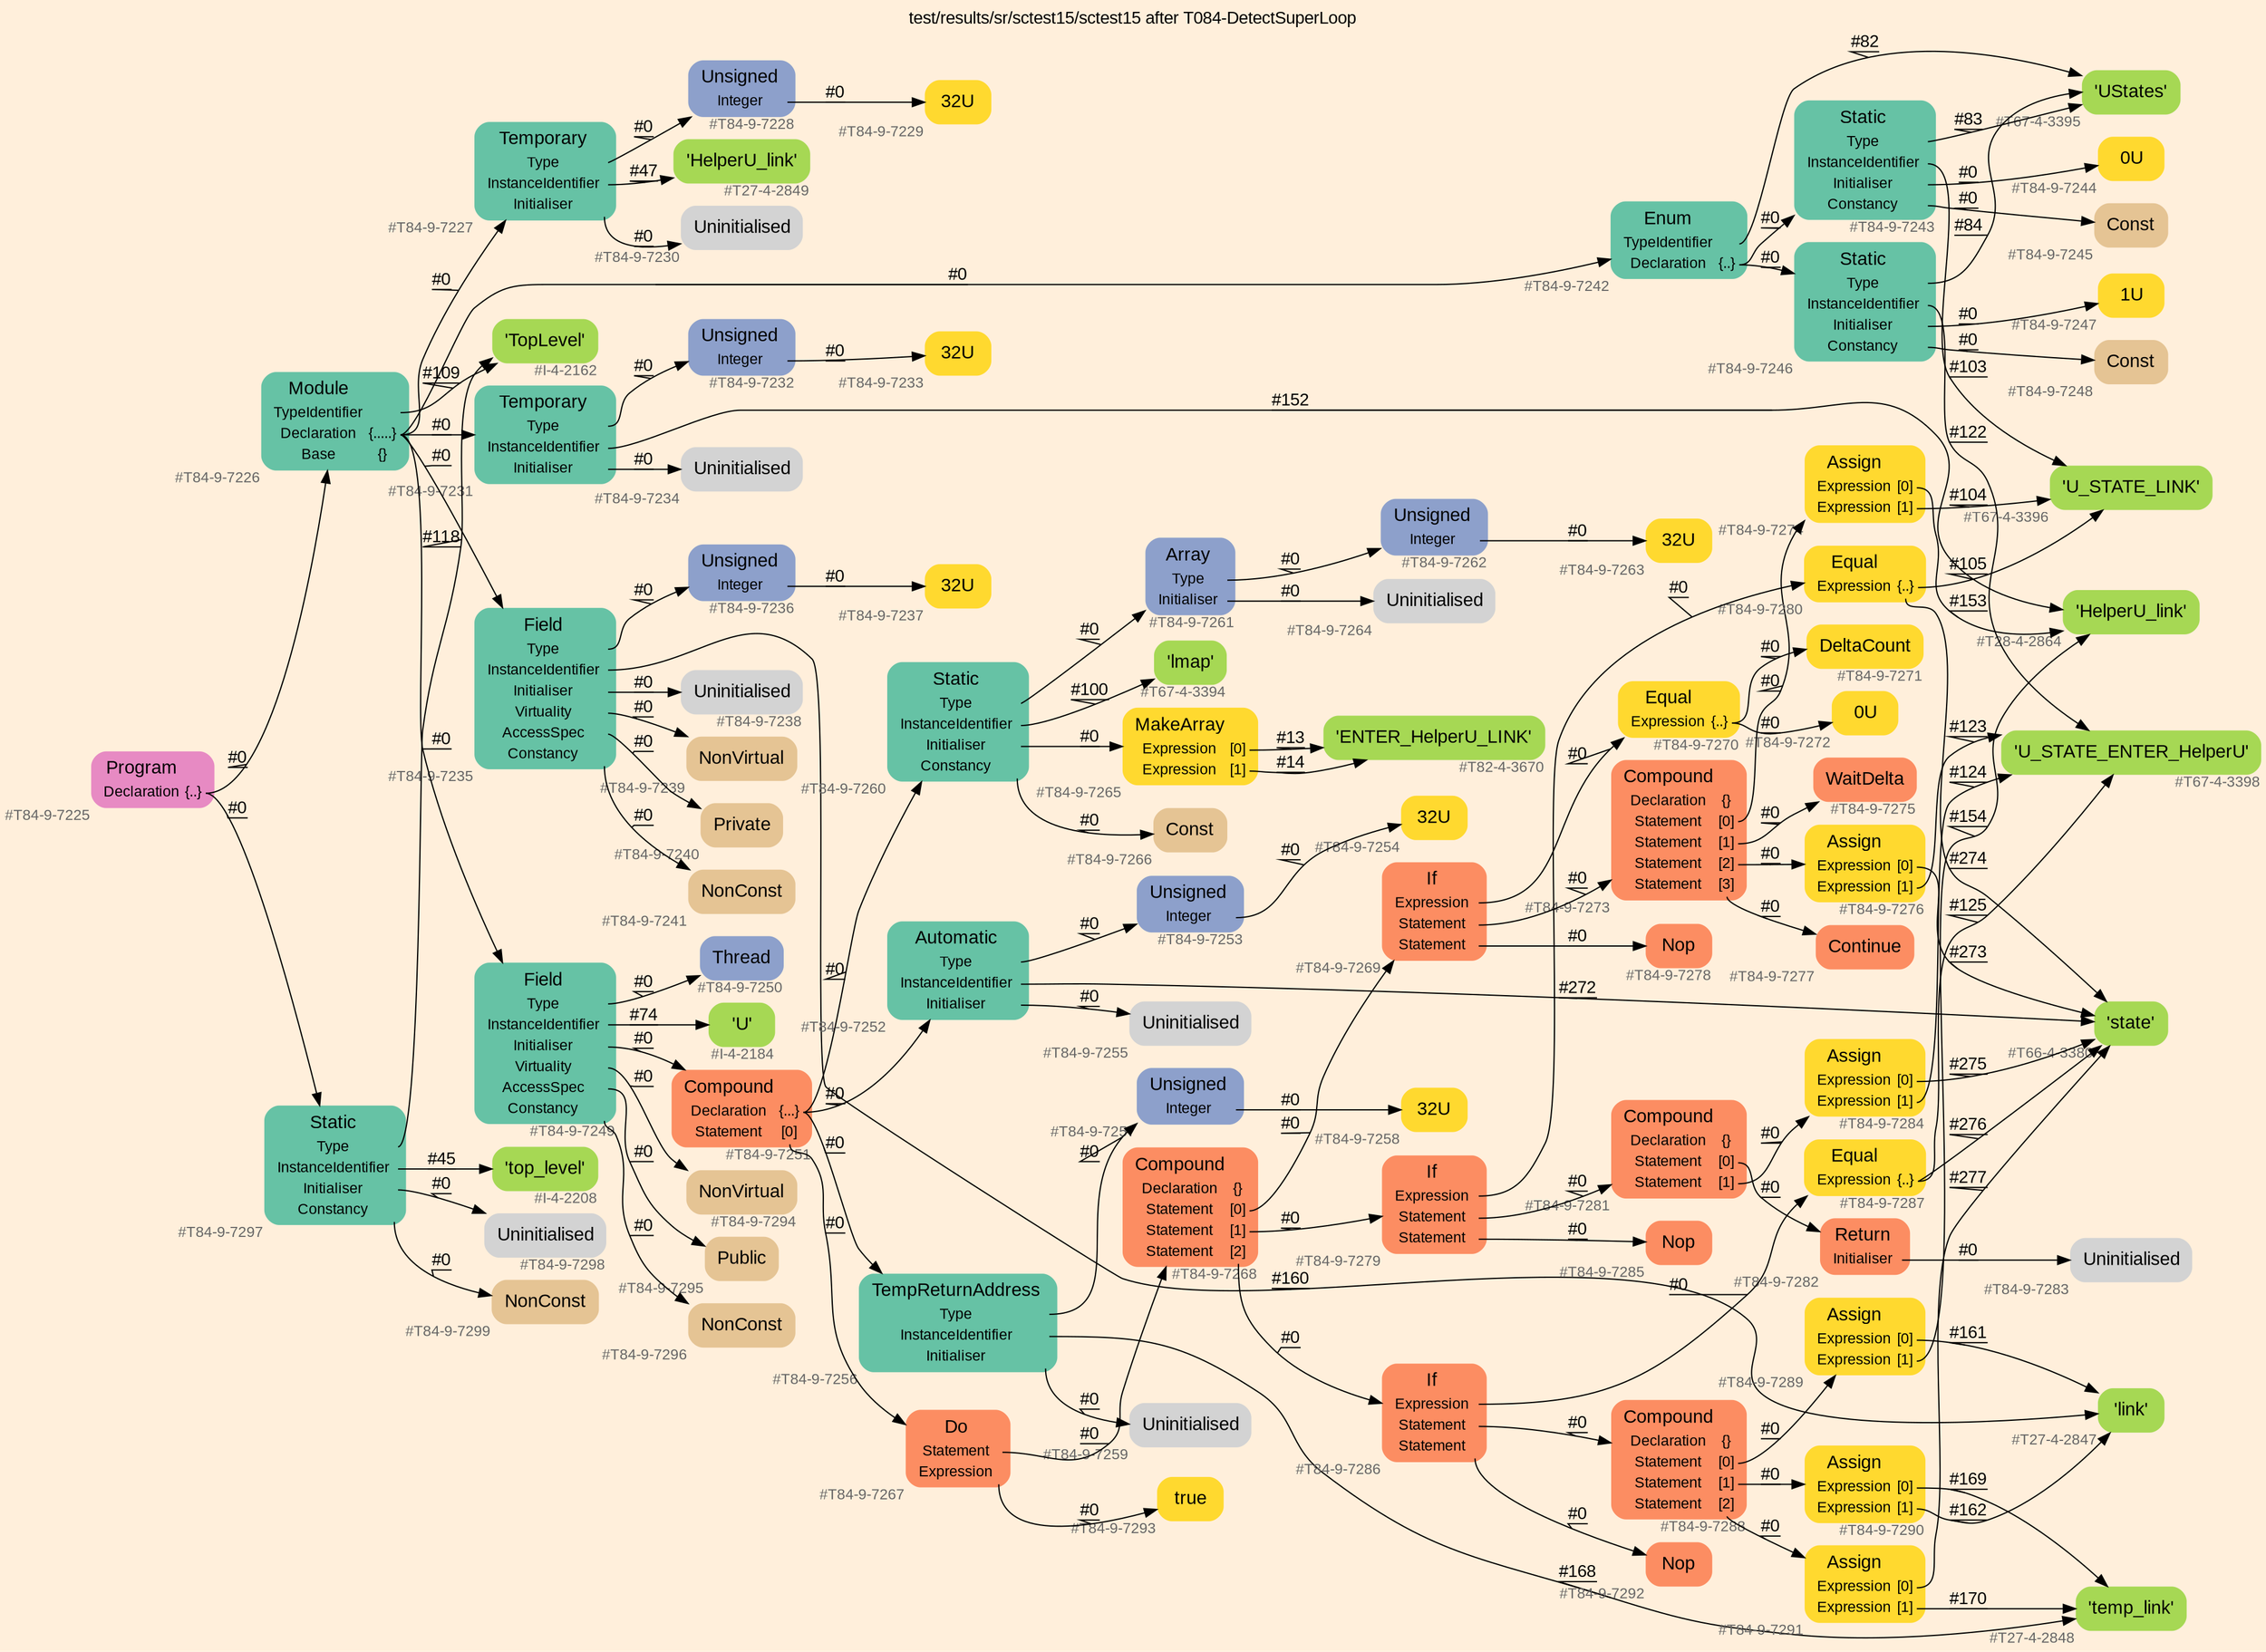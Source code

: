 digraph "test/results/sr/sctest15/sctest15 after T084-DetectSuperLoop" {
label = "test/results/sr/sctest15/sctest15 after T084-DetectSuperLoop"
labelloc = t
graph [
    rankdir = "LR"
    ranksep = 0.3
    bgcolor = antiquewhite1
    color = black
    fontcolor = black
    fontname = "Arial"
];
node [
    fontname = "Arial"
];
edge [
    fontname = "Arial"
];

// -------------------- node figure --------------------
// -------- block #T84-9-7225 ----------
"#T84-9-7225" [
    fillcolor = "/set28/4"
    xlabel = "#T84-9-7225"
    fontsize = "12"
    fontcolor = grey40
    shape = "plaintext"
    label = <<TABLE BORDER="0" CELLBORDER="0" CELLSPACING="0">
     <TR><TD><FONT COLOR="black" POINT-SIZE="15">Program</FONT></TD></TR>
     <TR><TD><FONT COLOR="black" POINT-SIZE="12">Declaration</FONT></TD><TD PORT="port0"><FONT COLOR="black" POINT-SIZE="12">{..}</FONT></TD></TR>
    </TABLE>>
    style = "rounded,filled"
];

// -------- block #T84-9-7226 ----------
"#T84-9-7226" [
    fillcolor = "/set28/1"
    xlabel = "#T84-9-7226"
    fontsize = "12"
    fontcolor = grey40
    shape = "plaintext"
    label = <<TABLE BORDER="0" CELLBORDER="0" CELLSPACING="0">
     <TR><TD><FONT COLOR="black" POINT-SIZE="15">Module</FONT></TD></TR>
     <TR><TD><FONT COLOR="black" POINT-SIZE="12">TypeIdentifier</FONT></TD><TD PORT="port0"></TD></TR>
     <TR><TD><FONT COLOR="black" POINT-SIZE="12">Declaration</FONT></TD><TD PORT="port1"><FONT COLOR="black" POINT-SIZE="12">{.....}</FONT></TD></TR>
     <TR><TD><FONT COLOR="black" POINT-SIZE="12">Base</FONT></TD><TD PORT="port2"><FONT COLOR="black" POINT-SIZE="12">{}</FONT></TD></TR>
    </TABLE>>
    style = "rounded,filled"
];

// -------- block #I-4-2162 ----------
"#I-4-2162" [
    fillcolor = "/set28/5"
    xlabel = "#I-4-2162"
    fontsize = "12"
    fontcolor = grey40
    shape = "plaintext"
    label = <<TABLE BORDER="0" CELLBORDER="0" CELLSPACING="0">
     <TR><TD><FONT COLOR="black" POINT-SIZE="15">'TopLevel'</FONT></TD></TR>
    </TABLE>>
    style = "rounded,filled"
];

// -------- block #T84-9-7227 ----------
"#T84-9-7227" [
    fillcolor = "/set28/1"
    xlabel = "#T84-9-7227"
    fontsize = "12"
    fontcolor = grey40
    shape = "plaintext"
    label = <<TABLE BORDER="0" CELLBORDER="0" CELLSPACING="0">
     <TR><TD><FONT COLOR="black" POINT-SIZE="15">Temporary</FONT></TD></TR>
     <TR><TD><FONT COLOR="black" POINT-SIZE="12">Type</FONT></TD><TD PORT="port0"></TD></TR>
     <TR><TD><FONT COLOR="black" POINT-SIZE="12">InstanceIdentifier</FONT></TD><TD PORT="port1"></TD></TR>
     <TR><TD><FONT COLOR="black" POINT-SIZE="12">Initialiser</FONT></TD><TD PORT="port2"></TD></TR>
    </TABLE>>
    style = "rounded,filled"
];

// -------- block #T84-9-7228 ----------
"#T84-9-7228" [
    fillcolor = "/set28/3"
    xlabel = "#T84-9-7228"
    fontsize = "12"
    fontcolor = grey40
    shape = "plaintext"
    label = <<TABLE BORDER="0" CELLBORDER="0" CELLSPACING="0">
     <TR><TD><FONT COLOR="black" POINT-SIZE="15">Unsigned</FONT></TD></TR>
     <TR><TD><FONT COLOR="black" POINT-SIZE="12">Integer</FONT></TD><TD PORT="port0"></TD></TR>
    </TABLE>>
    style = "rounded,filled"
];

// -------- block #T84-9-7229 ----------
"#T84-9-7229" [
    fillcolor = "/set28/6"
    xlabel = "#T84-9-7229"
    fontsize = "12"
    fontcolor = grey40
    shape = "plaintext"
    label = <<TABLE BORDER="0" CELLBORDER="0" CELLSPACING="0">
     <TR><TD><FONT COLOR="black" POINT-SIZE="15">32U</FONT></TD></TR>
    </TABLE>>
    style = "rounded,filled"
];

// -------- block #T27-4-2849 ----------
"#T27-4-2849" [
    fillcolor = "/set28/5"
    xlabel = "#T27-4-2849"
    fontsize = "12"
    fontcolor = grey40
    shape = "plaintext"
    label = <<TABLE BORDER="0" CELLBORDER="0" CELLSPACING="0">
     <TR><TD><FONT COLOR="black" POINT-SIZE="15">'HelperU_link'</FONT></TD></TR>
    </TABLE>>
    style = "rounded,filled"
];

// -------- block #T84-9-7230 ----------
"#T84-9-7230" [
    xlabel = "#T84-9-7230"
    fontsize = "12"
    fontcolor = grey40
    shape = "plaintext"
    label = <<TABLE BORDER="0" CELLBORDER="0" CELLSPACING="0">
     <TR><TD><FONT COLOR="black" POINT-SIZE="15">Uninitialised</FONT></TD></TR>
    </TABLE>>
    style = "rounded,filled"
];

// -------- block #T84-9-7231 ----------
"#T84-9-7231" [
    fillcolor = "/set28/1"
    xlabel = "#T84-9-7231"
    fontsize = "12"
    fontcolor = grey40
    shape = "plaintext"
    label = <<TABLE BORDER="0" CELLBORDER="0" CELLSPACING="0">
     <TR><TD><FONT COLOR="black" POINT-SIZE="15">Temporary</FONT></TD></TR>
     <TR><TD><FONT COLOR="black" POINT-SIZE="12">Type</FONT></TD><TD PORT="port0"></TD></TR>
     <TR><TD><FONT COLOR="black" POINT-SIZE="12">InstanceIdentifier</FONT></TD><TD PORT="port1"></TD></TR>
     <TR><TD><FONT COLOR="black" POINT-SIZE="12">Initialiser</FONT></TD><TD PORT="port2"></TD></TR>
    </TABLE>>
    style = "rounded,filled"
];

// -------- block #T84-9-7232 ----------
"#T84-9-7232" [
    fillcolor = "/set28/3"
    xlabel = "#T84-9-7232"
    fontsize = "12"
    fontcolor = grey40
    shape = "plaintext"
    label = <<TABLE BORDER="0" CELLBORDER="0" CELLSPACING="0">
     <TR><TD><FONT COLOR="black" POINT-SIZE="15">Unsigned</FONT></TD></TR>
     <TR><TD><FONT COLOR="black" POINT-SIZE="12">Integer</FONT></TD><TD PORT="port0"></TD></TR>
    </TABLE>>
    style = "rounded,filled"
];

// -------- block #T84-9-7233 ----------
"#T84-9-7233" [
    fillcolor = "/set28/6"
    xlabel = "#T84-9-7233"
    fontsize = "12"
    fontcolor = grey40
    shape = "plaintext"
    label = <<TABLE BORDER="0" CELLBORDER="0" CELLSPACING="0">
     <TR><TD><FONT COLOR="black" POINT-SIZE="15">32U</FONT></TD></TR>
    </TABLE>>
    style = "rounded,filled"
];

// -------- block #T28-4-2864 ----------
"#T28-4-2864" [
    fillcolor = "/set28/5"
    xlabel = "#T28-4-2864"
    fontsize = "12"
    fontcolor = grey40
    shape = "plaintext"
    label = <<TABLE BORDER="0" CELLBORDER="0" CELLSPACING="0">
     <TR><TD><FONT COLOR="black" POINT-SIZE="15">'HelperU_link'</FONT></TD></TR>
    </TABLE>>
    style = "rounded,filled"
];

// -------- block #T84-9-7234 ----------
"#T84-9-7234" [
    xlabel = "#T84-9-7234"
    fontsize = "12"
    fontcolor = grey40
    shape = "plaintext"
    label = <<TABLE BORDER="0" CELLBORDER="0" CELLSPACING="0">
     <TR><TD><FONT COLOR="black" POINT-SIZE="15">Uninitialised</FONT></TD></TR>
    </TABLE>>
    style = "rounded,filled"
];

// -------- block #T84-9-7235 ----------
"#T84-9-7235" [
    fillcolor = "/set28/1"
    xlabel = "#T84-9-7235"
    fontsize = "12"
    fontcolor = grey40
    shape = "plaintext"
    label = <<TABLE BORDER="0" CELLBORDER="0" CELLSPACING="0">
     <TR><TD><FONT COLOR="black" POINT-SIZE="15">Field</FONT></TD></TR>
     <TR><TD><FONT COLOR="black" POINT-SIZE="12">Type</FONT></TD><TD PORT="port0"></TD></TR>
     <TR><TD><FONT COLOR="black" POINT-SIZE="12">InstanceIdentifier</FONT></TD><TD PORT="port1"></TD></TR>
     <TR><TD><FONT COLOR="black" POINT-SIZE="12">Initialiser</FONT></TD><TD PORT="port2"></TD></TR>
     <TR><TD><FONT COLOR="black" POINT-SIZE="12">Virtuality</FONT></TD><TD PORT="port3"></TD></TR>
     <TR><TD><FONT COLOR="black" POINT-SIZE="12">AccessSpec</FONT></TD><TD PORT="port4"></TD></TR>
     <TR><TD><FONT COLOR="black" POINT-SIZE="12">Constancy</FONT></TD><TD PORT="port5"></TD></TR>
    </TABLE>>
    style = "rounded,filled"
];

// -------- block #T84-9-7236 ----------
"#T84-9-7236" [
    fillcolor = "/set28/3"
    xlabel = "#T84-9-7236"
    fontsize = "12"
    fontcolor = grey40
    shape = "plaintext"
    label = <<TABLE BORDER="0" CELLBORDER="0" CELLSPACING="0">
     <TR><TD><FONT COLOR="black" POINT-SIZE="15">Unsigned</FONT></TD></TR>
     <TR><TD><FONT COLOR="black" POINT-SIZE="12">Integer</FONT></TD><TD PORT="port0"></TD></TR>
    </TABLE>>
    style = "rounded,filled"
];

// -------- block #T84-9-7237 ----------
"#T84-9-7237" [
    fillcolor = "/set28/6"
    xlabel = "#T84-9-7237"
    fontsize = "12"
    fontcolor = grey40
    shape = "plaintext"
    label = <<TABLE BORDER="0" CELLBORDER="0" CELLSPACING="0">
     <TR><TD><FONT COLOR="black" POINT-SIZE="15">32U</FONT></TD></TR>
    </TABLE>>
    style = "rounded,filled"
];

// -------- block #T27-4-2847 ----------
"#T27-4-2847" [
    fillcolor = "/set28/5"
    xlabel = "#T27-4-2847"
    fontsize = "12"
    fontcolor = grey40
    shape = "plaintext"
    label = <<TABLE BORDER="0" CELLBORDER="0" CELLSPACING="0">
     <TR><TD><FONT COLOR="black" POINT-SIZE="15">'link'</FONT></TD></TR>
    </TABLE>>
    style = "rounded,filled"
];

// -------- block #T84-9-7238 ----------
"#T84-9-7238" [
    xlabel = "#T84-9-7238"
    fontsize = "12"
    fontcolor = grey40
    shape = "plaintext"
    label = <<TABLE BORDER="0" CELLBORDER="0" CELLSPACING="0">
     <TR><TD><FONT COLOR="black" POINT-SIZE="15">Uninitialised</FONT></TD></TR>
    </TABLE>>
    style = "rounded,filled"
];

// -------- block #T84-9-7239 ----------
"#T84-9-7239" [
    fillcolor = "/set28/7"
    xlabel = "#T84-9-7239"
    fontsize = "12"
    fontcolor = grey40
    shape = "plaintext"
    label = <<TABLE BORDER="0" CELLBORDER="0" CELLSPACING="0">
     <TR><TD><FONT COLOR="black" POINT-SIZE="15">NonVirtual</FONT></TD></TR>
    </TABLE>>
    style = "rounded,filled"
];

// -------- block #T84-9-7240 ----------
"#T84-9-7240" [
    fillcolor = "/set28/7"
    xlabel = "#T84-9-7240"
    fontsize = "12"
    fontcolor = grey40
    shape = "plaintext"
    label = <<TABLE BORDER="0" CELLBORDER="0" CELLSPACING="0">
     <TR><TD><FONT COLOR="black" POINT-SIZE="15">Private</FONT></TD></TR>
    </TABLE>>
    style = "rounded,filled"
];

// -------- block #T84-9-7241 ----------
"#T84-9-7241" [
    fillcolor = "/set28/7"
    xlabel = "#T84-9-7241"
    fontsize = "12"
    fontcolor = grey40
    shape = "plaintext"
    label = <<TABLE BORDER="0" CELLBORDER="0" CELLSPACING="0">
     <TR><TD><FONT COLOR="black" POINT-SIZE="15">NonConst</FONT></TD></TR>
    </TABLE>>
    style = "rounded,filled"
];

// -------- block #T84-9-7242 ----------
"#T84-9-7242" [
    fillcolor = "/set28/1"
    xlabel = "#T84-9-7242"
    fontsize = "12"
    fontcolor = grey40
    shape = "plaintext"
    label = <<TABLE BORDER="0" CELLBORDER="0" CELLSPACING="0">
     <TR><TD><FONT COLOR="black" POINT-SIZE="15">Enum</FONT></TD></TR>
     <TR><TD><FONT COLOR="black" POINT-SIZE="12">TypeIdentifier</FONT></TD><TD PORT="port0"></TD></TR>
     <TR><TD><FONT COLOR="black" POINT-SIZE="12">Declaration</FONT></TD><TD PORT="port1"><FONT COLOR="black" POINT-SIZE="12">{..}</FONT></TD></TR>
    </TABLE>>
    style = "rounded,filled"
];

// -------- block #T67-4-3395 ----------
"#T67-4-3395" [
    fillcolor = "/set28/5"
    xlabel = "#T67-4-3395"
    fontsize = "12"
    fontcolor = grey40
    shape = "plaintext"
    label = <<TABLE BORDER="0" CELLBORDER="0" CELLSPACING="0">
     <TR><TD><FONT COLOR="black" POINT-SIZE="15">'UStates'</FONT></TD></TR>
    </TABLE>>
    style = "rounded,filled"
];

// -------- block #T84-9-7243 ----------
"#T84-9-7243" [
    fillcolor = "/set28/1"
    xlabel = "#T84-9-7243"
    fontsize = "12"
    fontcolor = grey40
    shape = "plaintext"
    label = <<TABLE BORDER="0" CELLBORDER="0" CELLSPACING="0">
     <TR><TD><FONT COLOR="black" POINT-SIZE="15">Static</FONT></TD></TR>
     <TR><TD><FONT COLOR="black" POINT-SIZE="12">Type</FONT></TD><TD PORT="port0"></TD></TR>
     <TR><TD><FONT COLOR="black" POINT-SIZE="12">InstanceIdentifier</FONT></TD><TD PORT="port1"></TD></TR>
     <TR><TD><FONT COLOR="black" POINT-SIZE="12">Initialiser</FONT></TD><TD PORT="port2"></TD></TR>
     <TR><TD><FONT COLOR="black" POINT-SIZE="12">Constancy</FONT></TD><TD PORT="port3"></TD></TR>
    </TABLE>>
    style = "rounded,filled"
];

// -------- block #T67-4-3396 ----------
"#T67-4-3396" [
    fillcolor = "/set28/5"
    xlabel = "#T67-4-3396"
    fontsize = "12"
    fontcolor = grey40
    shape = "plaintext"
    label = <<TABLE BORDER="0" CELLBORDER="0" CELLSPACING="0">
     <TR><TD><FONT COLOR="black" POINT-SIZE="15">'U_STATE_LINK'</FONT></TD></TR>
    </TABLE>>
    style = "rounded,filled"
];

// -------- block #T84-9-7244 ----------
"#T84-9-7244" [
    fillcolor = "/set28/6"
    xlabel = "#T84-9-7244"
    fontsize = "12"
    fontcolor = grey40
    shape = "plaintext"
    label = <<TABLE BORDER="0" CELLBORDER="0" CELLSPACING="0">
     <TR><TD><FONT COLOR="black" POINT-SIZE="15">0U</FONT></TD></TR>
    </TABLE>>
    style = "rounded,filled"
];

// -------- block #T84-9-7245 ----------
"#T84-9-7245" [
    fillcolor = "/set28/7"
    xlabel = "#T84-9-7245"
    fontsize = "12"
    fontcolor = grey40
    shape = "plaintext"
    label = <<TABLE BORDER="0" CELLBORDER="0" CELLSPACING="0">
     <TR><TD><FONT COLOR="black" POINT-SIZE="15">Const</FONT></TD></TR>
    </TABLE>>
    style = "rounded,filled"
];

// -------- block #T84-9-7246 ----------
"#T84-9-7246" [
    fillcolor = "/set28/1"
    xlabel = "#T84-9-7246"
    fontsize = "12"
    fontcolor = grey40
    shape = "plaintext"
    label = <<TABLE BORDER="0" CELLBORDER="0" CELLSPACING="0">
     <TR><TD><FONT COLOR="black" POINT-SIZE="15">Static</FONT></TD></TR>
     <TR><TD><FONT COLOR="black" POINT-SIZE="12">Type</FONT></TD><TD PORT="port0"></TD></TR>
     <TR><TD><FONT COLOR="black" POINT-SIZE="12">InstanceIdentifier</FONT></TD><TD PORT="port1"></TD></TR>
     <TR><TD><FONT COLOR="black" POINT-SIZE="12">Initialiser</FONT></TD><TD PORT="port2"></TD></TR>
     <TR><TD><FONT COLOR="black" POINT-SIZE="12">Constancy</FONT></TD><TD PORT="port3"></TD></TR>
    </TABLE>>
    style = "rounded,filled"
];

// -------- block #T67-4-3398 ----------
"#T67-4-3398" [
    fillcolor = "/set28/5"
    xlabel = "#T67-4-3398"
    fontsize = "12"
    fontcolor = grey40
    shape = "plaintext"
    label = <<TABLE BORDER="0" CELLBORDER="0" CELLSPACING="0">
     <TR><TD><FONT COLOR="black" POINT-SIZE="15">'U_STATE_ENTER_HelperU'</FONT></TD></TR>
    </TABLE>>
    style = "rounded,filled"
];

// -------- block #T84-9-7247 ----------
"#T84-9-7247" [
    fillcolor = "/set28/6"
    xlabel = "#T84-9-7247"
    fontsize = "12"
    fontcolor = grey40
    shape = "plaintext"
    label = <<TABLE BORDER="0" CELLBORDER="0" CELLSPACING="0">
     <TR><TD><FONT COLOR="black" POINT-SIZE="15">1U</FONT></TD></TR>
    </TABLE>>
    style = "rounded,filled"
];

// -------- block #T84-9-7248 ----------
"#T84-9-7248" [
    fillcolor = "/set28/7"
    xlabel = "#T84-9-7248"
    fontsize = "12"
    fontcolor = grey40
    shape = "plaintext"
    label = <<TABLE BORDER="0" CELLBORDER="0" CELLSPACING="0">
     <TR><TD><FONT COLOR="black" POINT-SIZE="15">Const</FONT></TD></TR>
    </TABLE>>
    style = "rounded,filled"
];

// -------- block #T84-9-7249 ----------
"#T84-9-7249" [
    fillcolor = "/set28/1"
    xlabel = "#T84-9-7249"
    fontsize = "12"
    fontcolor = grey40
    shape = "plaintext"
    label = <<TABLE BORDER="0" CELLBORDER="0" CELLSPACING="0">
     <TR><TD><FONT COLOR="black" POINT-SIZE="15">Field</FONT></TD></TR>
     <TR><TD><FONT COLOR="black" POINT-SIZE="12">Type</FONT></TD><TD PORT="port0"></TD></TR>
     <TR><TD><FONT COLOR="black" POINT-SIZE="12">InstanceIdentifier</FONT></TD><TD PORT="port1"></TD></TR>
     <TR><TD><FONT COLOR="black" POINT-SIZE="12">Initialiser</FONT></TD><TD PORT="port2"></TD></TR>
     <TR><TD><FONT COLOR="black" POINT-SIZE="12">Virtuality</FONT></TD><TD PORT="port3"></TD></TR>
     <TR><TD><FONT COLOR="black" POINT-SIZE="12">AccessSpec</FONT></TD><TD PORT="port4"></TD></TR>
     <TR><TD><FONT COLOR="black" POINT-SIZE="12">Constancy</FONT></TD><TD PORT="port5"></TD></TR>
    </TABLE>>
    style = "rounded,filled"
];

// -------- block #T84-9-7250 ----------
"#T84-9-7250" [
    fillcolor = "/set28/3"
    xlabel = "#T84-9-7250"
    fontsize = "12"
    fontcolor = grey40
    shape = "plaintext"
    label = <<TABLE BORDER="0" CELLBORDER="0" CELLSPACING="0">
     <TR><TD><FONT COLOR="black" POINT-SIZE="15">Thread</FONT></TD></TR>
    </TABLE>>
    style = "rounded,filled"
];

// -------- block #I-4-2184 ----------
"#I-4-2184" [
    fillcolor = "/set28/5"
    xlabel = "#I-4-2184"
    fontsize = "12"
    fontcolor = grey40
    shape = "plaintext"
    label = <<TABLE BORDER="0" CELLBORDER="0" CELLSPACING="0">
     <TR><TD><FONT COLOR="black" POINT-SIZE="15">'U'</FONT></TD></TR>
    </TABLE>>
    style = "rounded,filled"
];

// -------- block #T84-9-7251 ----------
"#T84-9-7251" [
    fillcolor = "/set28/2"
    xlabel = "#T84-9-7251"
    fontsize = "12"
    fontcolor = grey40
    shape = "plaintext"
    label = <<TABLE BORDER="0" CELLBORDER="0" CELLSPACING="0">
     <TR><TD><FONT COLOR="black" POINT-SIZE="15">Compound</FONT></TD></TR>
     <TR><TD><FONT COLOR="black" POINT-SIZE="12">Declaration</FONT></TD><TD PORT="port0"><FONT COLOR="black" POINT-SIZE="12">{...}</FONT></TD></TR>
     <TR><TD><FONT COLOR="black" POINT-SIZE="12">Statement</FONT></TD><TD PORT="port1"><FONT COLOR="black" POINT-SIZE="12">[0]</FONT></TD></TR>
    </TABLE>>
    style = "rounded,filled"
];

// -------- block #T84-9-7252 ----------
"#T84-9-7252" [
    fillcolor = "/set28/1"
    xlabel = "#T84-9-7252"
    fontsize = "12"
    fontcolor = grey40
    shape = "plaintext"
    label = <<TABLE BORDER="0" CELLBORDER="0" CELLSPACING="0">
     <TR><TD><FONT COLOR="black" POINT-SIZE="15">Automatic</FONT></TD></TR>
     <TR><TD><FONT COLOR="black" POINT-SIZE="12">Type</FONT></TD><TD PORT="port0"></TD></TR>
     <TR><TD><FONT COLOR="black" POINT-SIZE="12">InstanceIdentifier</FONT></TD><TD PORT="port1"></TD></TR>
     <TR><TD><FONT COLOR="black" POINT-SIZE="12">Initialiser</FONT></TD><TD PORT="port2"></TD></TR>
    </TABLE>>
    style = "rounded,filled"
];

// -------- block #T84-9-7253 ----------
"#T84-9-7253" [
    fillcolor = "/set28/3"
    xlabel = "#T84-9-7253"
    fontsize = "12"
    fontcolor = grey40
    shape = "plaintext"
    label = <<TABLE BORDER="0" CELLBORDER="0" CELLSPACING="0">
     <TR><TD><FONT COLOR="black" POINT-SIZE="15">Unsigned</FONT></TD></TR>
     <TR><TD><FONT COLOR="black" POINT-SIZE="12">Integer</FONT></TD><TD PORT="port0"></TD></TR>
    </TABLE>>
    style = "rounded,filled"
];

// -------- block #T84-9-7254 ----------
"#T84-9-7254" [
    fillcolor = "/set28/6"
    xlabel = "#T84-9-7254"
    fontsize = "12"
    fontcolor = grey40
    shape = "plaintext"
    label = <<TABLE BORDER="0" CELLBORDER="0" CELLSPACING="0">
     <TR><TD><FONT COLOR="black" POINT-SIZE="15">32U</FONT></TD></TR>
    </TABLE>>
    style = "rounded,filled"
];

// -------- block #T66-4-3380 ----------
"#T66-4-3380" [
    fillcolor = "/set28/5"
    xlabel = "#T66-4-3380"
    fontsize = "12"
    fontcolor = grey40
    shape = "plaintext"
    label = <<TABLE BORDER="0" CELLBORDER="0" CELLSPACING="0">
     <TR><TD><FONT COLOR="black" POINT-SIZE="15">'state'</FONT></TD></TR>
    </TABLE>>
    style = "rounded,filled"
];

// -------- block #T84-9-7255 ----------
"#T84-9-7255" [
    xlabel = "#T84-9-7255"
    fontsize = "12"
    fontcolor = grey40
    shape = "plaintext"
    label = <<TABLE BORDER="0" CELLBORDER="0" CELLSPACING="0">
     <TR><TD><FONT COLOR="black" POINT-SIZE="15">Uninitialised</FONT></TD></TR>
    </TABLE>>
    style = "rounded,filled"
];

// -------- block #T84-9-7256 ----------
"#T84-9-7256" [
    fillcolor = "/set28/1"
    xlabel = "#T84-9-7256"
    fontsize = "12"
    fontcolor = grey40
    shape = "plaintext"
    label = <<TABLE BORDER="0" CELLBORDER="0" CELLSPACING="0">
     <TR><TD><FONT COLOR="black" POINT-SIZE="15">TempReturnAddress</FONT></TD></TR>
     <TR><TD><FONT COLOR="black" POINT-SIZE="12">Type</FONT></TD><TD PORT="port0"></TD></TR>
     <TR><TD><FONT COLOR="black" POINT-SIZE="12">InstanceIdentifier</FONT></TD><TD PORT="port1"></TD></TR>
     <TR><TD><FONT COLOR="black" POINT-SIZE="12">Initialiser</FONT></TD><TD PORT="port2"></TD></TR>
    </TABLE>>
    style = "rounded,filled"
];

// -------- block #T84-9-7257 ----------
"#T84-9-7257" [
    fillcolor = "/set28/3"
    xlabel = "#T84-9-7257"
    fontsize = "12"
    fontcolor = grey40
    shape = "plaintext"
    label = <<TABLE BORDER="0" CELLBORDER="0" CELLSPACING="0">
     <TR><TD><FONT COLOR="black" POINT-SIZE="15">Unsigned</FONT></TD></TR>
     <TR><TD><FONT COLOR="black" POINT-SIZE="12">Integer</FONT></TD><TD PORT="port0"></TD></TR>
    </TABLE>>
    style = "rounded,filled"
];

// -------- block #T84-9-7258 ----------
"#T84-9-7258" [
    fillcolor = "/set28/6"
    xlabel = "#T84-9-7258"
    fontsize = "12"
    fontcolor = grey40
    shape = "plaintext"
    label = <<TABLE BORDER="0" CELLBORDER="0" CELLSPACING="0">
     <TR><TD><FONT COLOR="black" POINT-SIZE="15">32U</FONT></TD></TR>
    </TABLE>>
    style = "rounded,filled"
];

// -------- block #T27-4-2848 ----------
"#T27-4-2848" [
    fillcolor = "/set28/5"
    xlabel = "#T27-4-2848"
    fontsize = "12"
    fontcolor = grey40
    shape = "plaintext"
    label = <<TABLE BORDER="0" CELLBORDER="0" CELLSPACING="0">
     <TR><TD><FONT COLOR="black" POINT-SIZE="15">'temp_link'</FONT></TD></TR>
    </TABLE>>
    style = "rounded,filled"
];

// -------- block #T84-9-7259 ----------
"#T84-9-7259" [
    xlabel = "#T84-9-7259"
    fontsize = "12"
    fontcolor = grey40
    shape = "plaintext"
    label = <<TABLE BORDER="0" CELLBORDER="0" CELLSPACING="0">
     <TR><TD><FONT COLOR="black" POINT-SIZE="15">Uninitialised</FONT></TD></TR>
    </TABLE>>
    style = "rounded,filled"
];

// -------- block #T84-9-7260 ----------
"#T84-9-7260" [
    fillcolor = "/set28/1"
    xlabel = "#T84-9-7260"
    fontsize = "12"
    fontcolor = grey40
    shape = "plaintext"
    label = <<TABLE BORDER="0" CELLBORDER="0" CELLSPACING="0">
     <TR><TD><FONT COLOR="black" POINT-SIZE="15">Static</FONT></TD></TR>
     <TR><TD><FONT COLOR="black" POINT-SIZE="12">Type</FONT></TD><TD PORT="port0"></TD></TR>
     <TR><TD><FONT COLOR="black" POINT-SIZE="12">InstanceIdentifier</FONT></TD><TD PORT="port1"></TD></TR>
     <TR><TD><FONT COLOR="black" POINT-SIZE="12">Initialiser</FONT></TD><TD PORT="port2"></TD></TR>
     <TR><TD><FONT COLOR="black" POINT-SIZE="12">Constancy</FONT></TD><TD PORT="port3"></TD></TR>
    </TABLE>>
    style = "rounded,filled"
];

// -------- block #T84-9-7261 ----------
"#T84-9-7261" [
    fillcolor = "/set28/3"
    xlabel = "#T84-9-7261"
    fontsize = "12"
    fontcolor = grey40
    shape = "plaintext"
    label = <<TABLE BORDER="0" CELLBORDER="0" CELLSPACING="0">
     <TR><TD><FONT COLOR="black" POINT-SIZE="15">Array</FONT></TD></TR>
     <TR><TD><FONT COLOR="black" POINT-SIZE="12">Type</FONT></TD><TD PORT="port0"></TD></TR>
     <TR><TD><FONT COLOR="black" POINT-SIZE="12">Initialiser</FONT></TD><TD PORT="port1"></TD></TR>
    </TABLE>>
    style = "rounded,filled"
];

// -------- block #T84-9-7262 ----------
"#T84-9-7262" [
    fillcolor = "/set28/3"
    xlabel = "#T84-9-7262"
    fontsize = "12"
    fontcolor = grey40
    shape = "plaintext"
    label = <<TABLE BORDER="0" CELLBORDER="0" CELLSPACING="0">
     <TR><TD><FONT COLOR="black" POINT-SIZE="15">Unsigned</FONT></TD></TR>
     <TR><TD><FONT COLOR="black" POINT-SIZE="12">Integer</FONT></TD><TD PORT="port0"></TD></TR>
    </TABLE>>
    style = "rounded,filled"
];

// -------- block #T84-9-7263 ----------
"#T84-9-7263" [
    fillcolor = "/set28/6"
    xlabel = "#T84-9-7263"
    fontsize = "12"
    fontcolor = grey40
    shape = "plaintext"
    label = <<TABLE BORDER="0" CELLBORDER="0" CELLSPACING="0">
     <TR><TD><FONT COLOR="black" POINT-SIZE="15">32U</FONT></TD></TR>
    </TABLE>>
    style = "rounded,filled"
];

// -------- block #T84-9-7264 ----------
"#T84-9-7264" [
    xlabel = "#T84-9-7264"
    fontsize = "12"
    fontcolor = grey40
    shape = "plaintext"
    label = <<TABLE BORDER="0" CELLBORDER="0" CELLSPACING="0">
     <TR><TD><FONT COLOR="black" POINT-SIZE="15">Uninitialised</FONT></TD></TR>
    </TABLE>>
    style = "rounded,filled"
];

// -------- block #T67-4-3394 ----------
"#T67-4-3394" [
    fillcolor = "/set28/5"
    xlabel = "#T67-4-3394"
    fontsize = "12"
    fontcolor = grey40
    shape = "plaintext"
    label = <<TABLE BORDER="0" CELLBORDER="0" CELLSPACING="0">
     <TR><TD><FONT COLOR="black" POINT-SIZE="15">'lmap'</FONT></TD></TR>
    </TABLE>>
    style = "rounded,filled"
];

// -------- block #T84-9-7265 ----------
"#T84-9-7265" [
    fillcolor = "/set28/6"
    xlabel = "#T84-9-7265"
    fontsize = "12"
    fontcolor = grey40
    shape = "plaintext"
    label = <<TABLE BORDER="0" CELLBORDER="0" CELLSPACING="0">
     <TR><TD><FONT COLOR="black" POINT-SIZE="15">MakeArray</FONT></TD></TR>
     <TR><TD><FONT COLOR="black" POINT-SIZE="12">Expression</FONT></TD><TD PORT="port0"><FONT COLOR="black" POINT-SIZE="12">[0]</FONT></TD></TR>
     <TR><TD><FONT COLOR="black" POINT-SIZE="12">Expression</FONT></TD><TD PORT="port1"><FONT COLOR="black" POINT-SIZE="12">[1]</FONT></TD></TR>
    </TABLE>>
    style = "rounded,filled"
];

// -------- block #T82-4-3670 ----------
"#T82-4-3670" [
    fillcolor = "/set28/5"
    xlabel = "#T82-4-3670"
    fontsize = "12"
    fontcolor = grey40
    shape = "plaintext"
    label = <<TABLE BORDER="0" CELLBORDER="0" CELLSPACING="0">
     <TR><TD><FONT COLOR="black" POINT-SIZE="15">'ENTER_HelperU_LINK'</FONT></TD></TR>
    </TABLE>>
    style = "rounded,filled"
];

// -------- block #T84-9-7266 ----------
"#T84-9-7266" [
    fillcolor = "/set28/7"
    xlabel = "#T84-9-7266"
    fontsize = "12"
    fontcolor = grey40
    shape = "plaintext"
    label = <<TABLE BORDER="0" CELLBORDER="0" CELLSPACING="0">
     <TR><TD><FONT COLOR="black" POINT-SIZE="15">Const</FONT></TD></TR>
    </TABLE>>
    style = "rounded,filled"
];

// -------- block #T84-9-7267 ----------
"#T84-9-7267" [
    fillcolor = "/set28/2"
    xlabel = "#T84-9-7267"
    fontsize = "12"
    fontcolor = grey40
    shape = "plaintext"
    label = <<TABLE BORDER="0" CELLBORDER="0" CELLSPACING="0">
     <TR><TD><FONT COLOR="black" POINT-SIZE="15">Do</FONT></TD></TR>
     <TR><TD><FONT COLOR="black" POINT-SIZE="12">Statement</FONT></TD><TD PORT="port0"></TD></TR>
     <TR><TD><FONT COLOR="black" POINT-SIZE="12">Expression</FONT></TD><TD PORT="port1"></TD></TR>
    </TABLE>>
    style = "rounded,filled"
];

// -------- block #T84-9-7268 ----------
"#T84-9-7268" [
    fillcolor = "/set28/2"
    xlabel = "#T84-9-7268"
    fontsize = "12"
    fontcolor = grey40
    shape = "plaintext"
    label = <<TABLE BORDER="0" CELLBORDER="0" CELLSPACING="0">
     <TR><TD><FONT COLOR="black" POINT-SIZE="15">Compound</FONT></TD></TR>
     <TR><TD><FONT COLOR="black" POINT-SIZE="12">Declaration</FONT></TD><TD PORT="port0"><FONT COLOR="black" POINT-SIZE="12">{}</FONT></TD></TR>
     <TR><TD><FONT COLOR="black" POINT-SIZE="12">Statement</FONT></TD><TD PORT="port1"><FONT COLOR="black" POINT-SIZE="12">[0]</FONT></TD></TR>
     <TR><TD><FONT COLOR="black" POINT-SIZE="12">Statement</FONT></TD><TD PORT="port2"><FONT COLOR="black" POINT-SIZE="12">[1]</FONT></TD></TR>
     <TR><TD><FONT COLOR="black" POINT-SIZE="12">Statement</FONT></TD><TD PORT="port3"><FONT COLOR="black" POINT-SIZE="12">[2]</FONT></TD></TR>
    </TABLE>>
    style = "rounded,filled"
];

// -------- block #T84-9-7269 ----------
"#T84-9-7269" [
    fillcolor = "/set28/2"
    xlabel = "#T84-9-7269"
    fontsize = "12"
    fontcolor = grey40
    shape = "plaintext"
    label = <<TABLE BORDER="0" CELLBORDER="0" CELLSPACING="0">
     <TR><TD><FONT COLOR="black" POINT-SIZE="15">If</FONT></TD></TR>
     <TR><TD><FONT COLOR="black" POINT-SIZE="12">Expression</FONT></TD><TD PORT="port0"></TD></TR>
     <TR><TD><FONT COLOR="black" POINT-SIZE="12">Statement</FONT></TD><TD PORT="port1"></TD></TR>
     <TR><TD><FONT COLOR="black" POINT-SIZE="12">Statement</FONT></TD><TD PORT="port2"></TD></TR>
    </TABLE>>
    style = "rounded,filled"
];

// -------- block #T84-9-7270 ----------
"#T84-9-7270" [
    fillcolor = "/set28/6"
    xlabel = "#T84-9-7270"
    fontsize = "12"
    fontcolor = grey40
    shape = "plaintext"
    label = <<TABLE BORDER="0" CELLBORDER="0" CELLSPACING="0">
     <TR><TD><FONT COLOR="black" POINT-SIZE="15">Equal</FONT></TD></TR>
     <TR><TD><FONT COLOR="black" POINT-SIZE="12">Expression</FONT></TD><TD PORT="port0"><FONT COLOR="black" POINT-SIZE="12">{..}</FONT></TD></TR>
    </TABLE>>
    style = "rounded,filled"
];

// -------- block #T84-9-7271 ----------
"#T84-9-7271" [
    fillcolor = "/set28/6"
    xlabel = "#T84-9-7271"
    fontsize = "12"
    fontcolor = grey40
    shape = "plaintext"
    label = <<TABLE BORDER="0" CELLBORDER="0" CELLSPACING="0">
     <TR><TD><FONT COLOR="black" POINT-SIZE="15">DeltaCount</FONT></TD></TR>
    </TABLE>>
    style = "rounded,filled"
];

// -------- block #T84-9-7272 ----------
"#T84-9-7272" [
    fillcolor = "/set28/6"
    xlabel = "#T84-9-7272"
    fontsize = "12"
    fontcolor = grey40
    shape = "plaintext"
    label = <<TABLE BORDER="0" CELLBORDER="0" CELLSPACING="0">
     <TR><TD><FONT COLOR="black" POINT-SIZE="15">0U</FONT></TD></TR>
    </TABLE>>
    style = "rounded,filled"
];

// -------- block #T84-9-7273 ----------
"#T84-9-7273" [
    fillcolor = "/set28/2"
    xlabel = "#T84-9-7273"
    fontsize = "12"
    fontcolor = grey40
    shape = "plaintext"
    label = <<TABLE BORDER="0" CELLBORDER="0" CELLSPACING="0">
     <TR><TD><FONT COLOR="black" POINT-SIZE="15">Compound</FONT></TD></TR>
     <TR><TD><FONT COLOR="black" POINT-SIZE="12">Declaration</FONT></TD><TD PORT="port0"><FONT COLOR="black" POINT-SIZE="12">{}</FONT></TD></TR>
     <TR><TD><FONT COLOR="black" POINT-SIZE="12">Statement</FONT></TD><TD PORT="port1"><FONT COLOR="black" POINT-SIZE="12">[0]</FONT></TD></TR>
     <TR><TD><FONT COLOR="black" POINT-SIZE="12">Statement</FONT></TD><TD PORT="port2"><FONT COLOR="black" POINT-SIZE="12">[1]</FONT></TD></TR>
     <TR><TD><FONT COLOR="black" POINT-SIZE="12">Statement</FONT></TD><TD PORT="port3"><FONT COLOR="black" POINT-SIZE="12">[2]</FONT></TD></TR>
     <TR><TD><FONT COLOR="black" POINT-SIZE="12">Statement</FONT></TD><TD PORT="port4"><FONT COLOR="black" POINT-SIZE="12">[3]</FONT></TD></TR>
    </TABLE>>
    style = "rounded,filled"
];

// -------- block #T84-9-7274 ----------
"#T84-9-7274" [
    fillcolor = "/set28/6"
    xlabel = "#T84-9-7274"
    fontsize = "12"
    fontcolor = grey40
    shape = "plaintext"
    label = <<TABLE BORDER="0" CELLBORDER="0" CELLSPACING="0">
     <TR><TD><FONT COLOR="black" POINT-SIZE="15">Assign</FONT></TD></TR>
     <TR><TD><FONT COLOR="black" POINT-SIZE="12">Expression</FONT></TD><TD PORT="port0"><FONT COLOR="black" POINT-SIZE="12">[0]</FONT></TD></TR>
     <TR><TD><FONT COLOR="black" POINT-SIZE="12">Expression</FONT></TD><TD PORT="port1"><FONT COLOR="black" POINT-SIZE="12">[1]</FONT></TD></TR>
    </TABLE>>
    style = "rounded,filled"
];

// -------- block #T84-9-7275 ----------
"#T84-9-7275" [
    fillcolor = "/set28/2"
    xlabel = "#T84-9-7275"
    fontsize = "12"
    fontcolor = grey40
    shape = "plaintext"
    label = <<TABLE BORDER="0" CELLBORDER="0" CELLSPACING="0">
     <TR><TD><FONT COLOR="black" POINT-SIZE="15">WaitDelta</FONT></TD></TR>
    </TABLE>>
    style = "rounded,filled"
];

// -------- block #T84-9-7276 ----------
"#T84-9-7276" [
    fillcolor = "/set28/6"
    xlabel = "#T84-9-7276"
    fontsize = "12"
    fontcolor = grey40
    shape = "plaintext"
    label = <<TABLE BORDER="0" CELLBORDER="0" CELLSPACING="0">
     <TR><TD><FONT COLOR="black" POINT-SIZE="15">Assign</FONT></TD></TR>
     <TR><TD><FONT COLOR="black" POINT-SIZE="12">Expression</FONT></TD><TD PORT="port0"><FONT COLOR="black" POINT-SIZE="12">[0]</FONT></TD></TR>
     <TR><TD><FONT COLOR="black" POINT-SIZE="12">Expression</FONT></TD><TD PORT="port1"><FONT COLOR="black" POINT-SIZE="12">[1]</FONT></TD></TR>
    </TABLE>>
    style = "rounded,filled"
];

// -------- block #T84-9-7277 ----------
"#T84-9-7277" [
    fillcolor = "/set28/2"
    xlabel = "#T84-9-7277"
    fontsize = "12"
    fontcolor = grey40
    shape = "plaintext"
    label = <<TABLE BORDER="0" CELLBORDER="0" CELLSPACING="0">
     <TR><TD><FONT COLOR="black" POINT-SIZE="15">Continue</FONT></TD></TR>
    </TABLE>>
    style = "rounded,filled"
];

// -------- block #T84-9-7278 ----------
"#T84-9-7278" [
    fillcolor = "/set28/2"
    xlabel = "#T84-9-7278"
    fontsize = "12"
    fontcolor = grey40
    shape = "plaintext"
    label = <<TABLE BORDER="0" CELLBORDER="0" CELLSPACING="0">
     <TR><TD><FONT COLOR="black" POINT-SIZE="15">Nop</FONT></TD></TR>
    </TABLE>>
    style = "rounded,filled"
];

// -------- block #T84-9-7279 ----------
"#T84-9-7279" [
    fillcolor = "/set28/2"
    xlabel = "#T84-9-7279"
    fontsize = "12"
    fontcolor = grey40
    shape = "plaintext"
    label = <<TABLE BORDER="0" CELLBORDER="0" CELLSPACING="0">
     <TR><TD><FONT COLOR="black" POINT-SIZE="15">If</FONT></TD></TR>
     <TR><TD><FONT COLOR="black" POINT-SIZE="12">Expression</FONT></TD><TD PORT="port0"></TD></TR>
     <TR><TD><FONT COLOR="black" POINT-SIZE="12">Statement</FONT></TD><TD PORT="port1"></TD></TR>
     <TR><TD><FONT COLOR="black" POINT-SIZE="12">Statement</FONT></TD><TD PORT="port2"></TD></TR>
    </TABLE>>
    style = "rounded,filled"
];

// -------- block #T84-9-7280 ----------
"#T84-9-7280" [
    fillcolor = "/set28/6"
    xlabel = "#T84-9-7280"
    fontsize = "12"
    fontcolor = grey40
    shape = "plaintext"
    label = <<TABLE BORDER="0" CELLBORDER="0" CELLSPACING="0">
     <TR><TD><FONT COLOR="black" POINT-SIZE="15">Equal</FONT></TD></TR>
     <TR><TD><FONT COLOR="black" POINT-SIZE="12">Expression</FONT></TD><TD PORT="port0"><FONT COLOR="black" POINT-SIZE="12">{..}</FONT></TD></TR>
    </TABLE>>
    style = "rounded,filled"
];

// -------- block #T84-9-7281 ----------
"#T84-9-7281" [
    fillcolor = "/set28/2"
    xlabel = "#T84-9-7281"
    fontsize = "12"
    fontcolor = grey40
    shape = "plaintext"
    label = <<TABLE BORDER="0" CELLBORDER="0" CELLSPACING="0">
     <TR><TD><FONT COLOR="black" POINT-SIZE="15">Compound</FONT></TD></TR>
     <TR><TD><FONT COLOR="black" POINT-SIZE="12">Declaration</FONT></TD><TD PORT="port0"><FONT COLOR="black" POINT-SIZE="12">{}</FONT></TD></TR>
     <TR><TD><FONT COLOR="black" POINT-SIZE="12">Statement</FONT></TD><TD PORT="port1"><FONT COLOR="black" POINT-SIZE="12">[0]</FONT></TD></TR>
     <TR><TD><FONT COLOR="black" POINT-SIZE="12">Statement</FONT></TD><TD PORT="port2"><FONT COLOR="black" POINT-SIZE="12">[1]</FONT></TD></TR>
    </TABLE>>
    style = "rounded,filled"
];

// -------- block #T84-9-7282 ----------
"#T84-9-7282" [
    fillcolor = "/set28/2"
    xlabel = "#T84-9-7282"
    fontsize = "12"
    fontcolor = grey40
    shape = "plaintext"
    label = <<TABLE BORDER="0" CELLBORDER="0" CELLSPACING="0">
     <TR><TD><FONT COLOR="black" POINT-SIZE="15">Return</FONT></TD></TR>
     <TR><TD><FONT COLOR="black" POINT-SIZE="12">Initialiser</FONT></TD><TD PORT="port0"></TD></TR>
    </TABLE>>
    style = "rounded,filled"
];

// -------- block #T84-9-7283 ----------
"#T84-9-7283" [
    xlabel = "#T84-9-7283"
    fontsize = "12"
    fontcolor = grey40
    shape = "plaintext"
    label = <<TABLE BORDER="0" CELLBORDER="0" CELLSPACING="0">
     <TR><TD><FONT COLOR="black" POINT-SIZE="15">Uninitialised</FONT></TD></TR>
    </TABLE>>
    style = "rounded,filled"
];

// -------- block #T84-9-7284 ----------
"#T84-9-7284" [
    fillcolor = "/set28/6"
    xlabel = "#T84-9-7284"
    fontsize = "12"
    fontcolor = grey40
    shape = "plaintext"
    label = <<TABLE BORDER="0" CELLBORDER="0" CELLSPACING="0">
     <TR><TD><FONT COLOR="black" POINT-SIZE="15">Assign</FONT></TD></TR>
     <TR><TD><FONT COLOR="black" POINT-SIZE="12">Expression</FONT></TD><TD PORT="port0"><FONT COLOR="black" POINT-SIZE="12">[0]</FONT></TD></TR>
     <TR><TD><FONT COLOR="black" POINT-SIZE="12">Expression</FONT></TD><TD PORT="port1"><FONT COLOR="black" POINT-SIZE="12">[1]</FONT></TD></TR>
    </TABLE>>
    style = "rounded,filled"
];

// -------- block #T84-9-7285 ----------
"#T84-9-7285" [
    fillcolor = "/set28/2"
    xlabel = "#T84-9-7285"
    fontsize = "12"
    fontcolor = grey40
    shape = "plaintext"
    label = <<TABLE BORDER="0" CELLBORDER="0" CELLSPACING="0">
     <TR><TD><FONT COLOR="black" POINT-SIZE="15">Nop</FONT></TD></TR>
    </TABLE>>
    style = "rounded,filled"
];

// -------- block #T84-9-7286 ----------
"#T84-9-7286" [
    fillcolor = "/set28/2"
    xlabel = "#T84-9-7286"
    fontsize = "12"
    fontcolor = grey40
    shape = "plaintext"
    label = <<TABLE BORDER="0" CELLBORDER="0" CELLSPACING="0">
     <TR><TD><FONT COLOR="black" POINT-SIZE="15">If</FONT></TD></TR>
     <TR><TD><FONT COLOR="black" POINT-SIZE="12">Expression</FONT></TD><TD PORT="port0"></TD></TR>
     <TR><TD><FONT COLOR="black" POINT-SIZE="12">Statement</FONT></TD><TD PORT="port1"></TD></TR>
     <TR><TD><FONT COLOR="black" POINT-SIZE="12">Statement</FONT></TD><TD PORT="port2"></TD></TR>
    </TABLE>>
    style = "rounded,filled"
];

// -------- block #T84-9-7287 ----------
"#T84-9-7287" [
    fillcolor = "/set28/6"
    xlabel = "#T84-9-7287"
    fontsize = "12"
    fontcolor = grey40
    shape = "plaintext"
    label = <<TABLE BORDER="0" CELLBORDER="0" CELLSPACING="0">
     <TR><TD><FONT COLOR="black" POINT-SIZE="15">Equal</FONT></TD></TR>
     <TR><TD><FONT COLOR="black" POINT-SIZE="12">Expression</FONT></TD><TD PORT="port0"><FONT COLOR="black" POINT-SIZE="12">{..}</FONT></TD></TR>
    </TABLE>>
    style = "rounded,filled"
];

// -------- block #T84-9-7288 ----------
"#T84-9-7288" [
    fillcolor = "/set28/2"
    xlabel = "#T84-9-7288"
    fontsize = "12"
    fontcolor = grey40
    shape = "plaintext"
    label = <<TABLE BORDER="0" CELLBORDER="0" CELLSPACING="0">
     <TR><TD><FONT COLOR="black" POINT-SIZE="15">Compound</FONT></TD></TR>
     <TR><TD><FONT COLOR="black" POINT-SIZE="12">Declaration</FONT></TD><TD PORT="port0"><FONT COLOR="black" POINT-SIZE="12">{}</FONT></TD></TR>
     <TR><TD><FONT COLOR="black" POINT-SIZE="12">Statement</FONT></TD><TD PORT="port1"><FONT COLOR="black" POINT-SIZE="12">[0]</FONT></TD></TR>
     <TR><TD><FONT COLOR="black" POINT-SIZE="12">Statement</FONT></TD><TD PORT="port2"><FONT COLOR="black" POINT-SIZE="12">[1]</FONT></TD></TR>
     <TR><TD><FONT COLOR="black" POINT-SIZE="12">Statement</FONT></TD><TD PORT="port3"><FONT COLOR="black" POINT-SIZE="12">[2]</FONT></TD></TR>
    </TABLE>>
    style = "rounded,filled"
];

// -------- block #T84-9-7289 ----------
"#T84-9-7289" [
    fillcolor = "/set28/6"
    xlabel = "#T84-9-7289"
    fontsize = "12"
    fontcolor = grey40
    shape = "plaintext"
    label = <<TABLE BORDER="0" CELLBORDER="0" CELLSPACING="0">
     <TR><TD><FONT COLOR="black" POINT-SIZE="15">Assign</FONT></TD></TR>
     <TR><TD><FONT COLOR="black" POINT-SIZE="12">Expression</FONT></TD><TD PORT="port0"><FONT COLOR="black" POINT-SIZE="12">[0]</FONT></TD></TR>
     <TR><TD><FONT COLOR="black" POINT-SIZE="12">Expression</FONT></TD><TD PORT="port1"><FONT COLOR="black" POINT-SIZE="12">[1]</FONT></TD></TR>
    </TABLE>>
    style = "rounded,filled"
];

// -------- block #T84-9-7290 ----------
"#T84-9-7290" [
    fillcolor = "/set28/6"
    xlabel = "#T84-9-7290"
    fontsize = "12"
    fontcolor = grey40
    shape = "plaintext"
    label = <<TABLE BORDER="0" CELLBORDER="0" CELLSPACING="0">
     <TR><TD><FONT COLOR="black" POINT-SIZE="15">Assign</FONT></TD></TR>
     <TR><TD><FONT COLOR="black" POINT-SIZE="12">Expression</FONT></TD><TD PORT="port0"><FONT COLOR="black" POINT-SIZE="12">[0]</FONT></TD></TR>
     <TR><TD><FONT COLOR="black" POINT-SIZE="12">Expression</FONT></TD><TD PORT="port1"><FONT COLOR="black" POINT-SIZE="12">[1]</FONT></TD></TR>
    </TABLE>>
    style = "rounded,filled"
];

// -------- block #T84-9-7291 ----------
"#T84-9-7291" [
    fillcolor = "/set28/6"
    xlabel = "#T84-9-7291"
    fontsize = "12"
    fontcolor = grey40
    shape = "plaintext"
    label = <<TABLE BORDER="0" CELLBORDER="0" CELLSPACING="0">
     <TR><TD><FONT COLOR="black" POINT-SIZE="15">Assign</FONT></TD></TR>
     <TR><TD><FONT COLOR="black" POINT-SIZE="12">Expression</FONT></TD><TD PORT="port0"><FONT COLOR="black" POINT-SIZE="12">[0]</FONT></TD></TR>
     <TR><TD><FONT COLOR="black" POINT-SIZE="12">Expression</FONT></TD><TD PORT="port1"><FONT COLOR="black" POINT-SIZE="12">[1]</FONT></TD></TR>
    </TABLE>>
    style = "rounded,filled"
];

// -------- block #T84-9-7292 ----------
"#T84-9-7292" [
    fillcolor = "/set28/2"
    xlabel = "#T84-9-7292"
    fontsize = "12"
    fontcolor = grey40
    shape = "plaintext"
    label = <<TABLE BORDER="0" CELLBORDER="0" CELLSPACING="0">
     <TR><TD><FONT COLOR="black" POINT-SIZE="15">Nop</FONT></TD></TR>
    </TABLE>>
    style = "rounded,filled"
];

// -------- block #T84-9-7293 ----------
"#T84-9-7293" [
    fillcolor = "/set28/6"
    xlabel = "#T84-9-7293"
    fontsize = "12"
    fontcolor = grey40
    shape = "plaintext"
    label = <<TABLE BORDER="0" CELLBORDER="0" CELLSPACING="0">
     <TR><TD><FONT COLOR="black" POINT-SIZE="15">true</FONT></TD></TR>
    </TABLE>>
    style = "rounded,filled"
];

// -------- block #T84-9-7294 ----------
"#T84-9-7294" [
    fillcolor = "/set28/7"
    xlabel = "#T84-9-7294"
    fontsize = "12"
    fontcolor = grey40
    shape = "plaintext"
    label = <<TABLE BORDER="0" CELLBORDER="0" CELLSPACING="0">
     <TR><TD><FONT COLOR="black" POINT-SIZE="15">NonVirtual</FONT></TD></TR>
    </TABLE>>
    style = "rounded,filled"
];

// -------- block #T84-9-7295 ----------
"#T84-9-7295" [
    fillcolor = "/set28/7"
    xlabel = "#T84-9-7295"
    fontsize = "12"
    fontcolor = grey40
    shape = "plaintext"
    label = <<TABLE BORDER="0" CELLBORDER="0" CELLSPACING="0">
     <TR><TD><FONT COLOR="black" POINT-SIZE="15">Public</FONT></TD></TR>
    </TABLE>>
    style = "rounded,filled"
];

// -------- block #T84-9-7296 ----------
"#T84-9-7296" [
    fillcolor = "/set28/7"
    xlabel = "#T84-9-7296"
    fontsize = "12"
    fontcolor = grey40
    shape = "plaintext"
    label = <<TABLE BORDER="0" CELLBORDER="0" CELLSPACING="0">
     <TR><TD><FONT COLOR="black" POINT-SIZE="15">NonConst</FONT></TD></TR>
    </TABLE>>
    style = "rounded,filled"
];

// -------- block #T84-9-7297 ----------
"#T84-9-7297" [
    fillcolor = "/set28/1"
    xlabel = "#T84-9-7297"
    fontsize = "12"
    fontcolor = grey40
    shape = "plaintext"
    label = <<TABLE BORDER="0" CELLBORDER="0" CELLSPACING="0">
     <TR><TD><FONT COLOR="black" POINT-SIZE="15">Static</FONT></TD></TR>
     <TR><TD><FONT COLOR="black" POINT-SIZE="12">Type</FONT></TD><TD PORT="port0"></TD></TR>
     <TR><TD><FONT COLOR="black" POINT-SIZE="12">InstanceIdentifier</FONT></TD><TD PORT="port1"></TD></TR>
     <TR><TD><FONT COLOR="black" POINT-SIZE="12">Initialiser</FONT></TD><TD PORT="port2"></TD></TR>
     <TR><TD><FONT COLOR="black" POINT-SIZE="12">Constancy</FONT></TD><TD PORT="port3"></TD></TR>
    </TABLE>>
    style = "rounded,filled"
];

// -------- block #I-4-2208 ----------
"#I-4-2208" [
    fillcolor = "/set28/5"
    xlabel = "#I-4-2208"
    fontsize = "12"
    fontcolor = grey40
    shape = "plaintext"
    label = <<TABLE BORDER="0" CELLBORDER="0" CELLSPACING="0">
     <TR><TD><FONT COLOR="black" POINT-SIZE="15">'top_level'</FONT></TD></TR>
    </TABLE>>
    style = "rounded,filled"
];

// -------- block #T84-9-7298 ----------
"#T84-9-7298" [
    xlabel = "#T84-9-7298"
    fontsize = "12"
    fontcolor = grey40
    shape = "plaintext"
    label = <<TABLE BORDER="0" CELLBORDER="0" CELLSPACING="0">
     <TR><TD><FONT COLOR="black" POINT-SIZE="15">Uninitialised</FONT></TD></TR>
    </TABLE>>
    style = "rounded,filled"
];

// -------- block #T84-9-7299 ----------
"#T84-9-7299" [
    fillcolor = "/set28/7"
    xlabel = "#T84-9-7299"
    fontsize = "12"
    fontcolor = grey40
    shape = "plaintext"
    label = <<TABLE BORDER="0" CELLBORDER="0" CELLSPACING="0">
     <TR><TD><FONT COLOR="black" POINT-SIZE="15">NonConst</FONT></TD></TR>
    </TABLE>>
    style = "rounded,filled"
];

"#T84-9-7225":port0 -> "#T84-9-7226" [
    label = "#0"
    decorate = true
    color = black
    fontcolor = black
];

"#T84-9-7225":port0 -> "#T84-9-7297" [
    label = "#0"
    decorate = true
    color = black
    fontcolor = black
];

"#T84-9-7226":port0 -> "#I-4-2162" [
    label = "#109"
    decorate = true
    color = black
    fontcolor = black
];

"#T84-9-7226":port1 -> "#T84-9-7227" [
    label = "#0"
    decorate = true
    color = black
    fontcolor = black
];

"#T84-9-7226":port1 -> "#T84-9-7231" [
    label = "#0"
    decorate = true
    color = black
    fontcolor = black
];

"#T84-9-7226":port1 -> "#T84-9-7235" [
    label = "#0"
    decorate = true
    color = black
    fontcolor = black
];

"#T84-9-7226":port1 -> "#T84-9-7242" [
    label = "#0"
    decorate = true
    color = black
    fontcolor = black
];

"#T84-9-7226":port1 -> "#T84-9-7249" [
    label = "#0"
    decorate = true
    color = black
    fontcolor = black
];

"#T84-9-7227":port0 -> "#T84-9-7228" [
    label = "#0"
    decorate = true
    color = black
    fontcolor = black
];

"#T84-9-7227":port1 -> "#T27-4-2849" [
    label = "#47"
    decorate = true
    color = black
    fontcolor = black
];

"#T84-9-7227":port2 -> "#T84-9-7230" [
    label = "#0"
    decorate = true
    color = black
    fontcolor = black
];

"#T84-9-7228":port0 -> "#T84-9-7229" [
    label = "#0"
    decorate = true
    color = black
    fontcolor = black
];

"#T84-9-7231":port0 -> "#T84-9-7232" [
    label = "#0"
    decorate = true
    color = black
    fontcolor = black
];

"#T84-9-7231":port1 -> "#T28-4-2864" [
    label = "#152"
    decorate = true
    color = black
    fontcolor = black
];

"#T84-9-7231":port2 -> "#T84-9-7234" [
    label = "#0"
    decorate = true
    color = black
    fontcolor = black
];

"#T84-9-7232":port0 -> "#T84-9-7233" [
    label = "#0"
    decorate = true
    color = black
    fontcolor = black
];

"#T84-9-7235":port0 -> "#T84-9-7236" [
    label = "#0"
    decorate = true
    color = black
    fontcolor = black
];

"#T84-9-7235":port1 -> "#T27-4-2847" [
    label = "#160"
    decorate = true
    color = black
    fontcolor = black
];

"#T84-9-7235":port2 -> "#T84-9-7238" [
    label = "#0"
    decorate = true
    color = black
    fontcolor = black
];

"#T84-9-7235":port3 -> "#T84-9-7239" [
    label = "#0"
    decorate = true
    color = black
    fontcolor = black
];

"#T84-9-7235":port4 -> "#T84-9-7240" [
    label = "#0"
    decorate = true
    color = black
    fontcolor = black
];

"#T84-9-7235":port5 -> "#T84-9-7241" [
    label = "#0"
    decorate = true
    color = black
    fontcolor = black
];

"#T84-9-7236":port0 -> "#T84-9-7237" [
    label = "#0"
    decorate = true
    color = black
    fontcolor = black
];

"#T84-9-7242":port0 -> "#T67-4-3395" [
    label = "#82"
    decorate = true
    color = black
    fontcolor = black
];

"#T84-9-7242":port1 -> "#T84-9-7243" [
    label = "#0"
    decorate = true
    color = black
    fontcolor = black
];

"#T84-9-7242":port1 -> "#T84-9-7246" [
    label = "#0"
    decorate = true
    color = black
    fontcolor = black
];

"#T84-9-7243":port0 -> "#T67-4-3395" [
    label = "#83"
    decorate = true
    color = black
    fontcolor = black
];

"#T84-9-7243":port1 -> "#T67-4-3396" [
    label = "#103"
    decorate = true
    color = black
    fontcolor = black
];

"#T84-9-7243":port2 -> "#T84-9-7244" [
    label = "#0"
    decorate = true
    color = black
    fontcolor = black
];

"#T84-9-7243":port3 -> "#T84-9-7245" [
    label = "#0"
    decorate = true
    color = black
    fontcolor = black
];

"#T84-9-7246":port0 -> "#T67-4-3395" [
    label = "#84"
    decorate = true
    color = black
    fontcolor = black
];

"#T84-9-7246":port1 -> "#T67-4-3398" [
    label = "#122"
    decorate = true
    color = black
    fontcolor = black
];

"#T84-9-7246":port2 -> "#T84-9-7247" [
    label = "#0"
    decorate = true
    color = black
    fontcolor = black
];

"#T84-9-7246":port3 -> "#T84-9-7248" [
    label = "#0"
    decorate = true
    color = black
    fontcolor = black
];

"#T84-9-7249":port0 -> "#T84-9-7250" [
    label = "#0"
    decorate = true
    color = black
    fontcolor = black
];

"#T84-9-7249":port1 -> "#I-4-2184" [
    label = "#74"
    decorate = true
    color = black
    fontcolor = black
];

"#T84-9-7249":port2 -> "#T84-9-7251" [
    label = "#0"
    decorate = true
    color = black
    fontcolor = black
];

"#T84-9-7249":port3 -> "#T84-9-7294" [
    label = "#0"
    decorate = true
    color = black
    fontcolor = black
];

"#T84-9-7249":port4 -> "#T84-9-7295" [
    label = "#0"
    decorate = true
    color = black
    fontcolor = black
];

"#T84-9-7249":port5 -> "#T84-9-7296" [
    label = "#0"
    decorate = true
    color = black
    fontcolor = black
];

"#T84-9-7251":port0 -> "#T84-9-7252" [
    label = "#0"
    decorate = true
    color = black
    fontcolor = black
];

"#T84-9-7251":port0 -> "#T84-9-7256" [
    label = "#0"
    decorate = true
    color = black
    fontcolor = black
];

"#T84-9-7251":port0 -> "#T84-9-7260" [
    label = "#0"
    decorate = true
    color = black
    fontcolor = black
];

"#T84-9-7251":port1 -> "#T84-9-7267" [
    label = "#0"
    decorate = true
    color = black
    fontcolor = black
];

"#T84-9-7252":port0 -> "#T84-9-7253" [
    label = "#0"
    decorate = true
    color = black
    fontcolor = black
];

"#T84-9-7252":port1 -> "#T66-4-3380" [
    label = "#272"
    decorate = true
    color = black
    fontcolor = black
];

"#T84-9-7252":port2 -> "#T84-9-7255" [
    label = "#0"
    decorate = true
    color = black
    fontcolor = black
];

"#T84-9-7253":port0 -> "#T84-9-7254" [
    label = "#0"
    decorate = true
    color = black
    fontcolor = black
];

"#T84-9-7256":port0 -> "#T84-9-7257" [
    label = "#0"
    decorate = true
    color = black
    fontcolor = black
];

"#T84-9-7256":port1 -> "#T27-4-2848" [
    label = "#168"
    decorate = true
    color = black
    fontcolor = black
];

"#T84-9-7256":port2 -> "#T84-9-7259" [
    label = "#0"
    decorate = true
    color = black
    fontcolor = black
];

"#T84-9-7257":port0 -> "#T84-9-7258" [
    label = "#0"
    decorate = true
    color = black
    fontcolor = black
];

"#T84-9-7260":port0 -> "#T84-9-7261" [
    label = "#0"
    decorate = true
    color = black
    fontcolor = black
];

"#T84-9-7260":port1 -> "#T67-4-3394" [
    label = "#100"
    decorate = true
    color = black
    fontcolor = black
];

"#T84-9-7260":port2 -> "#T84-9-7265" [
    label = "#0"
    decorate = true
    color = black
    fontcolor = black
];

"#T84-9-7260":port3 -> "#T84-9-7266" [
    label = "#0"
    decorate = true
    color = black
    fontcolor = black
];

"#T84-9-7261":port0 -> "#T84-9-7262" [
    label = "#0"
    decorate = true
    color = black
    fontcolor = black
];

"#T84-9-7261":port1 -> "#T84-9-7264" [
    label = "#0"
    decorate = true
    color = black
    fontcolor = black
];

"#T84-9-7262":port0 -> "#T84-9-7263" [
    label = "#0"
    decorate = true
    color = black
    fontcolor = black
];

"#T84-9-7265":port0 -> "#T82-4-3670" [
    label = "#13"
    decorate = true
    color = black
    fontcolor = black
];

"#T84-9-7265":port1 -> "#T82-4-3670" [
    label = "#14"
    decorate = true
    color = black
    fontcolor = black
];

"#T84-9-7267":port0 -> "#T84-9-7268" [
    label = "#0"
    decorate = true
    color = black
    fontcolor = black
];

"#T84-9-7267":port1 -> "#T84-9-7293" [
    label = "#0"
    decorate = true
    color = black
    fontcolor = black
];

"#T84-9-7268":port1 -> "#T84-9-7269" [
    label = "#0"
    decorate = true
    color = black
    fontcolor = black
];

"#T84-9-7268":port2 -> "#T84-9-7279" [
    label = "#0"
    decorate = true
    color = black
    fontcolor = black
];

"#T84-9-7268":port3 -> "#T84-9-7286" [
    label = "#0"
    decorate = true
    color = black
    fontcolor = black
];

"#T84-9-7269":port0 -> "#T84-9-7270" [
    label = "#0"
    decorate = true
    color = black
    fontcolor = black
];

"#T84-9-7269":port1 -> "#T84-9-7273" [
    label = "#0"
    decorate = true
    color = black
    fontcolor = black
];

"#T84-9-7269":port2 -> "#T84-9-7278" [
    label = "#0"
    decorate = true
    color = black
    fontcolor = black
];

"#T84-9-7270":port0 -> "#T84-9-7271" [
    label = "#0"
    decorate = true
    color = black
    fontcolor = black
];

"#T84-9-7270":port0 -> "#T84-9-7272" [
    label = "#0"
    decorate = true
    color = black
    fontcolor = black
];

"#T84-9-7273":port1 -> "#T84-9-7274" [
    label = "#0"
    decorate = true
    color = black
    fontcolor = black
];

"#T84-9-7273":port2 -> "#T84-9-7275" [
    label = "#0"
    decorate = true
    color = black
    fontcolor = black
];

"#T84-9-7273":port3 -> "#T84-9-7276" [
    label = "#0"
    decorate = true
    color = black
    fontcolor = black
];

"#T84-9-7273":port4 -> "#T84-9-7277" [
    label = "#0"
    decorate = true
    color = black
    fontcolor = black
];

"#T84-9-7274":port0 -> "#T28-4-2864" [
    label = "#153"
    decorate = true
    color = black
    fontcolor = black
];

"#T84-9-7274":port1 -> "#T67-4-3396" [
    label = "#104"
    decorate = true
    color = black
    fontcolor = black
];

"#T84-9-7276":port0 -> "#T66-4-3380" [
    label = "#273"
    decorate = true
    color = black
    fontcolor = black
];

"#T84-9-7276":port1 -> "#T67-4-3398" [
    label = "#123"
    decorate = true
    color = black
    fontcolor = black
];

"#T84-9-7279":port0 -> "#T84-9-7280" [
    label = "#0"
    decorate = true
    color = black
    fontcolor = black
];

"#T84-9-7279":port1 -> "#T84-9-7281" [
    label = "#0"
    decorate = true
    color = black
    fontcolor = black
];

"#T84-9-7279":port2 -> "#T84-9-7285" [
    label = "#0"
    decorate = true
    color = black
    fontcolor = black
];

"#T84-9-7280":port0 -> "#T66-4-3380" [
    label = "#274"
    decorate = true
    color = black
    fontcolor = black
];

"#T84-9-7280":port0 -> "#T67-4-3396" [
    label = "#105"
    decorate = true
    color = black
    fontcolor = black
];

"#T84-9-7281":port1 -> "#T84-9-7282" [
    label = "#0"
    decorate = true
    color = black
    fontcolor = black
];

"#T84-9-7281":port2 -> "#T84-9-7284" [
    label = "#0"
    decorate = true
    color = black
    fontcolor = black
];

"#T84-9-7282":port0 -> "#T84-9-7283" [
    label = "#0"
    decorate = true
    color = black
    fontcolor = black
];

"#T84-9-7284":port0 -> "#T66-4-3380" [
    label = "#275"
    decorate = true
    color = black
    fontcolor = black
];

"#T84-9-7284":port1 -> "#T67-4-3398" [
    label = "#124"
    decorate = true
    color = black
    fontcolor = black
];

"#T84-9-7286":port0 -> "#T84-9-7287" [
    label = "#0"
    decorate = true
    color = black
    fontcolor = black
];

"#T84-9-7286":port1 -> "#T84-9-7288" [
    label = "#0"
    decorate = true
    color = black
    fontcolor = black
];

"#T84-9-7286":port2 -> "#T84-9-7292" [
    label = "#0"
    decorate = true
    color = black
    fontcolor = black
];

"#T84-9-7287":port0 -> "#T66-4-3380" [
    label = "#276"
    decorate = true
    color = black
    fontcolor = black
];

"#T84-9-7287":port0 -> "#T67-4-3398" [
    label = "#125"
    decorate = true
    color = black
    fontcolor = black
];

"#T84-9-7288":port1 -> "#T84-9-7289" [
    label = "#0"
    decorate = true
    color = black
    fontcolor = black
];

"#T84-9-7288":port2 -> "#T84-9-7290" [
    label = "#0"
    decorate = true
    color = black
    fontcolor = black
];

"#T84-9-7288":port3 -> "#T84-9-7291" [
    label = "#0"
    decorate = true
    color = black
    fontcolor = black
];

"#T84-9-7289":port0 -> "#T27-4-2847" [
    label = "#161"
    decorate = true
    color = black
    fontcolor = black
];

"#T84-9-7289":port1 -> "#T28-4-2864" [
    label = "#154"
    decorate = true
    color = black
    fontcolor = black
];

"#T84-9-7290":port0 -> "#T27-4-2848" [
    label = "#169"
    decorate = true
    color = black
    fontcolor = black
];

"#T84-9-7290":port1 -> "#T27-4-2847" [
    label = "#162"
    decorate = true
    color = black
    fontcolor = black
];

"#T84-9-7291":port0 -> "#T66-4-3380" [
    label = "#277"
    decorate = true
    color = black
    fontcolor = black
];

"#T84-9-7291":port1 -> "#T27-4-2848" [
    label = "#170"
    decorate = true
    color = black
    fontcolor = black
];

"#T84-9-7297":port0 -> "#I-4-2162" [
    label = "#118"
    decorate = true
    color = black
    fontcolor = black
];

"#T84-9-7297":port1 -> "#I-4-2208" [
    label = "#45"
    decorate = true
    color = black
    fontcolor = black
];

"#T84-9-7297":port2 -> "#T84-9-7298" [
    label = "#0"
    decorate = true
    color = black
    fontcolor = black
];

"#T84-9-7297":port3 -> "#T84-9-7299" [
    label = "#0"
    decorate = true
    color = black
    fontcolor = black
];


}
